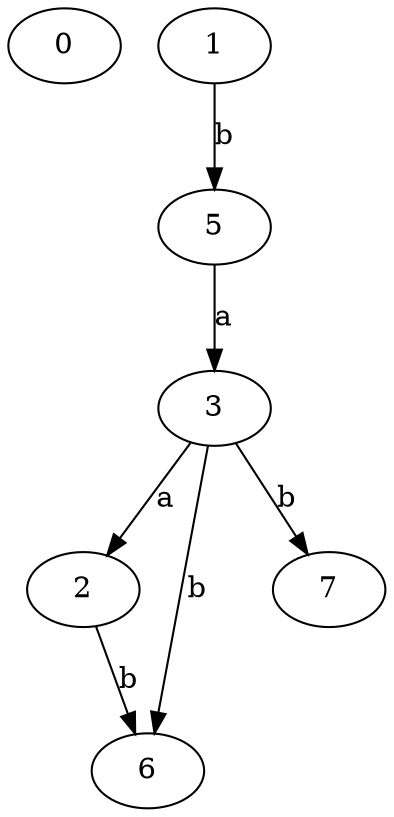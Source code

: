 strict digraph  {
0;
1;
2;
3;
5;
6;
7;
1 -> 5  [label=b];
2 -> 6  [label=b];
3 -> 2  [label=a];
3 -> 6  [label=b];
3 -> 7  [label=b];
5 -> 3  [label=a];
}
